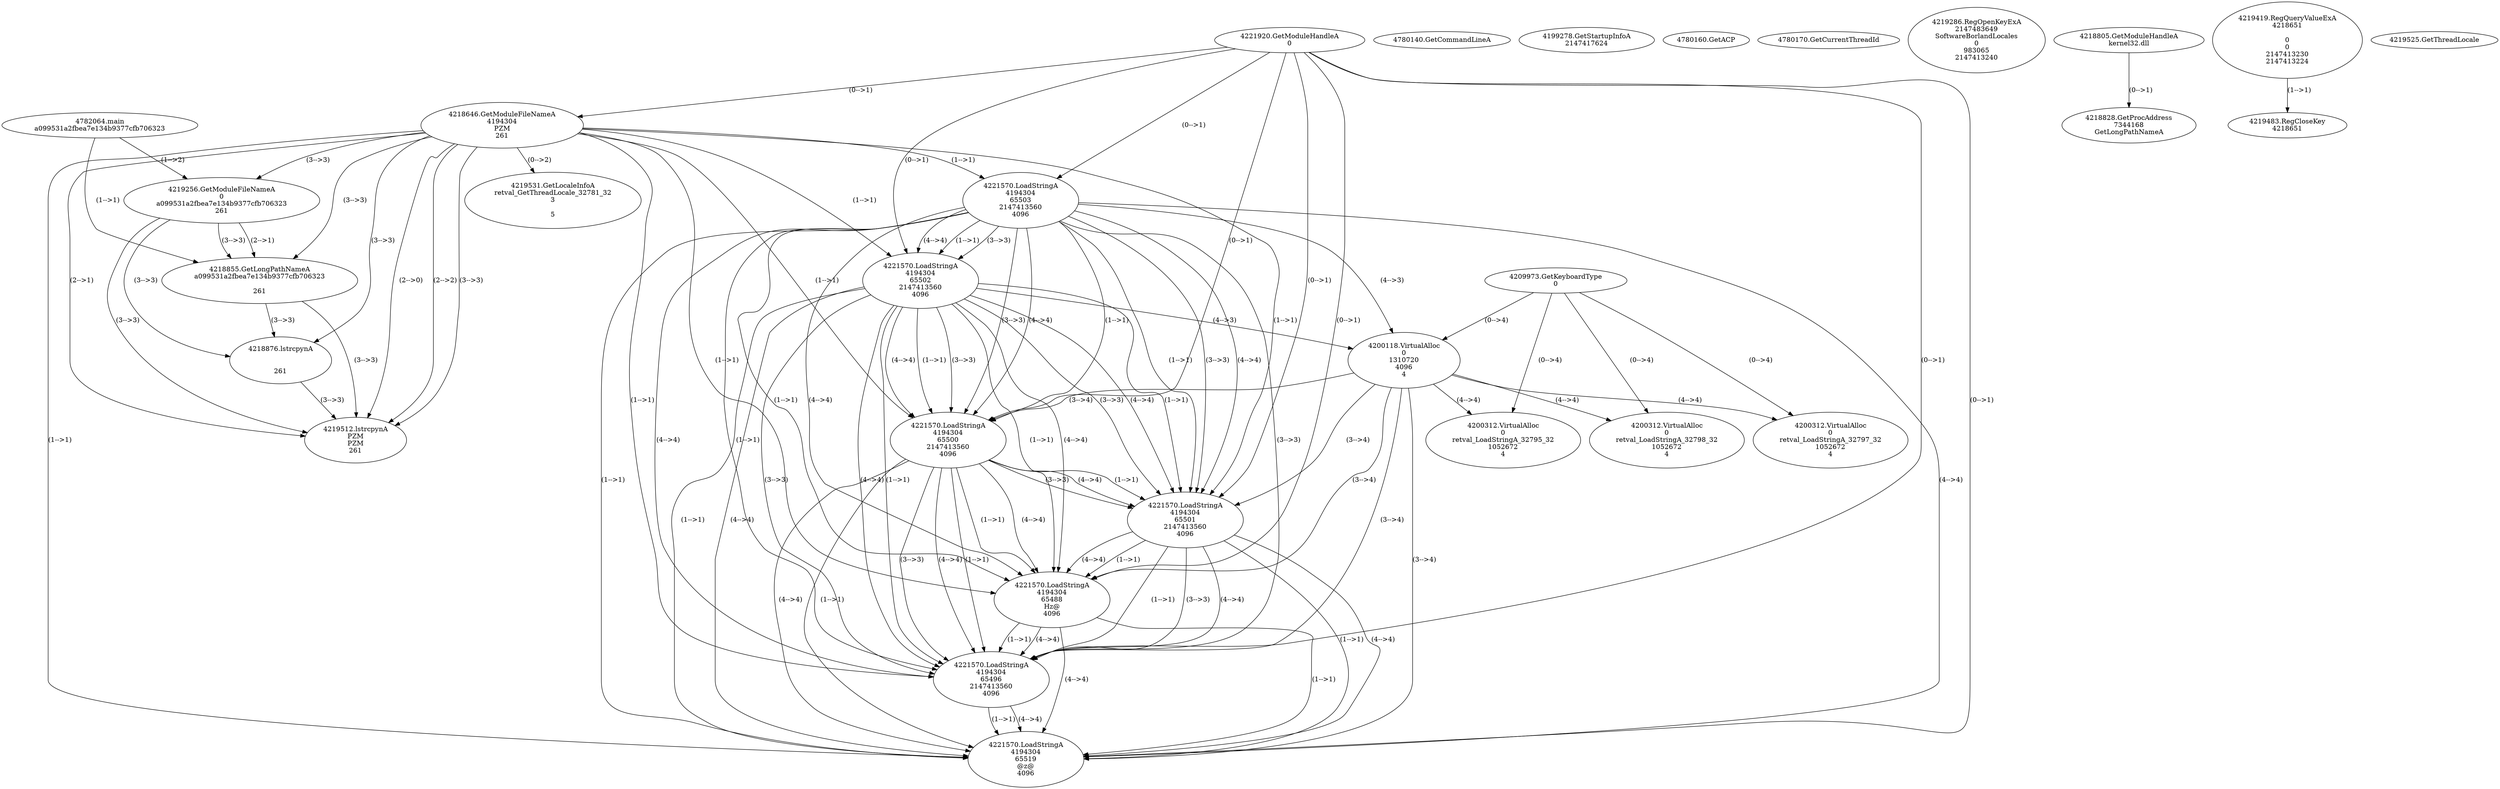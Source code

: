 // Global SCDG with merge call
digraph {
	0 [label="4782064.main
a099531a2fbea7e134b9377cfb706323"]
	1 [label="4221920.GetModuleHandleA
0"]
	2 [label="4209973.GetKeyboardType
0"]
	3 [label="4780140.GetCommandLineA
"]
	4 [label="4199278.GetStartupInfoA
2147417624"]
	5 [label="4780160.GetACP
"]
	6 [label="4780170.GetCurrentThreadId
"]
	7 [label="4218646.GetModuleFileNameA
4194304
PZM
261"]
	1 -> 7 [label="(0-->1)"]
	8 [label="4219256.GetModuleFileNameA
0
a099531a2fbea7e134b9377cfb706323
261"]
	0 -> 8 [label="(1-->2)"]
	7 -> 8 [label="(3-->3)"]
	9 [label="4219286.RegOpenKeyExA
2147483649
Software\Borland\Locales
0
983065
2147413240"]
	10 [label="4218805.GetModuleHandleA
kernel32.dll"]
	11 [label="4218828.GetProcAddress
7344168
GetLongPathNameA"]
	10 -> 11 [label="(0-->1)"]
	12 [label="4218855.GetLongPathNameA
a099531a2fbea7e134b9377cfb706323

261"]
	0 -> 12 [label="(1-->1)"]
	8 -> 12 [label="(2-->1)"]
	7 -> 12 [label="(3-->3)"]
	8 -> 12 [label="(3-->3)"]
	13 [label="4218876.lstrcpynA


261"]
	7 -> 13 [label="(3-->3)"]
	8 -> 13 [label="(3-->3)"]
	12 -> 13 [label="(3-->3)"]
	14 [label="4219419.RegQueryValueExA
4218651

0
0
2147413230
2147413224"]
	15 [label="4219483.RegCloseKey
4218651"]
	14 -> 15 [label="(1-->1)"]
	16 [label="4219512.lstrcpynA
PZM
PZM
261"]
	7 -> 16 [label="(2-->1)"]
	7 -> 16 [label="(2-->2)"]
	7 -> 16 [label="(3-->3)"]
	8 -> 16 [label="(3-->3)"]
	12 -> 16 [label="(3-->3)"]
	13 -> 16 [label="(3-->3)"]
	7 -> 16 [label="(2-->0)"]
	17 [label="4219525.GetThreadLocale
"]
	18 [label="4219531.GetLocaleInfoA
retval_GetThreadLocale_32781_32
3

5"]
	7 -> 18 [label="(0-->2)"]
	19 [label="4221570.LoadStringA
4194304
65503
2147413560
4096"]
	1 -> 19 [label="(0-->1)"]
	7 -> 19 [label="(1-->1)"]
	20 [label="4221570.LoadStringA
4194304
65502
2147413560
4096"]
	1 -> 20 [label="(0-->1)"]
	7 -> 20 [label="(1-->1)"]
	19 -> 20 [label="(1-->1)"]
	19 -> 20 [label="(3-->3)"]
	19 -> 20 [label="(4-->4)"]
	21 [label="4200118.VirtualAlloc
0
1310720
4096
4"]
	19 -> 21 [label="(4-->3)"]
	20 -> 21 [label="(4-->3)"]
	2 -> 21 [label="(0-->4)"]
	22 [label="4221570.LoadStringA
4194304
65500
2147413560
4096"]
	1 -> 22 [label="(0-->1)"]
	7 -> 22 [label="(1-->1)"]
	19 -> 22 [label="(1-->1)"]
	20 -> 22 [label="(1-->1)"]
	19 -> 22 [label="(3-->3)"]
	20 -> 22 [label="(3-->3)"]
	19 -> 22 [label="(4-->4)"]
	20 -> 22 [label="(4-->4)"]
	21 -> 22 [label="(3-->4)"]
	23 [label="4221570.LoadStringA
4194304
65501
2147413560
4096"]
	1 -> 23 [label="(0-->1)"]
	7 -> 23 [label="(1-->1)"]
	19 -> 23 [label="(1-->1)"]
	20 -> 23 [label="(1-->1)"]
	22 -> 23 [label="(1-->1)"]
	19 -> 23 [label="(3-->3)"]
	20 -> 23 [label="(3-->3)"]
	22 -> 23 [label="(3-->3)"]
	19 -> 23 [label="(4-->4)"]
	20 -> 23 [label="(4-->4)"]
	21 -> 23 [label="(3-->4)"]
	22 -> 23 [label="(4-->4)"]
	24 [label="4221570.LoadStringA
4194304
65488
Hz@
4096"]
	1 -> 24 [label="(0-->1)"]
	7 -> 24 [label="(1-->1)"]
	19 -> 24 [label="(1-->1)"]
	20 -> 24 [label="(1-->1)"]
	22 -> 24 [label="(1-->1)"]
	23 -> 24 [label="(1-->1)"]
	19 -> 24 [label="(4-->4)"]
	20 -> 24 [label="(4-->4)"]
	21 -> 24 [label="(3-->4)"]
	22 -> 24 [label="(4-->4)"]
	23 -> 24 [label="(4-->4)"]
	25 [label="4200312.VirtualAlloc
0
retval_LoadStringA_32795_32
1052672
4"]
	2 -> 25 [label="(0-->4)"]
	21 -> 25 [label="(4-->4)"]
	26 [label="4221570.LoadStringA
4194304
65496
2147413560
4096"]
	1 -> 26 [label="(0-->1)"]
	7 -> 26 [label="(1-->1)"]
	19 -> 26 [label="(1-->1)"]
	20 -> 26 [label="(1-->1)"]
	22 -> 26 [label="(1-->1)"]
	23 -> 26 [label="(1-->1)"]
	24 -> 26 [label="(1-->1)"]
	19 -> 26 [label="(3-->3)"]
	20 -> 26 [label="(3-->3)"]
	22 -> 26 [label="(3-->3)"]
	23 -> 26 [label="(3-->3)"]
	19 -> 26 [label="(4-->4)"]
	20 -> 26 [label="(4-->4)"]
	21 -> 26 [label="(3-->4)"]
	22 -> 26 [label="(4-->4)"]
	23 -> 26 [label="(4-->4)"]
	24 -> 26 [label="(4-->4)"]
	27 [label="4200312.VirtualAlloc
0
retval_LoadStringA_32797_32
1052672
4"]
	2 -> 27 [label="(0-->4)"]
	21 -> 27 [label="(4-->4)"]
	28 [label="4221570.LoadStringA
4194304
65519
@z@
4096"]
	1 -> 28 [label="(0-->1)"]
	7 -> 28 [label="(1-->1)"]
	19 -> 28 [label="(1-->1)"]
	20 -> 28 [label="(1-->1)"]
	22 -> 28 [label="(1-->1)"]
	23 -> 28 [label="(1-->1)"]
	24 -> 28 [label="(1-->1)"]
	26 -> 28 [label="(1-->1)"]
	19 -> 28 [label="(4-->4)"]
	20 -> 28 [label="(4-->4)"]
	21 -> 28 [label="(3-->4)"]
	22 -> 28 [label="(4-->4)"]
	23 -> 28 [label="(4-->4)"]
	24 -> 28 [label="(4-->4)"]
	26 -> 28 [label="(4-->4)"]
	29 [label="4200312.VirtualAlloc
0
retval_LoadStringA_32798_32
1052672
4"]
	2 -> 29 [label="(0-->4)"]
	21 -> 29 [label="(4-->4)"]
}

